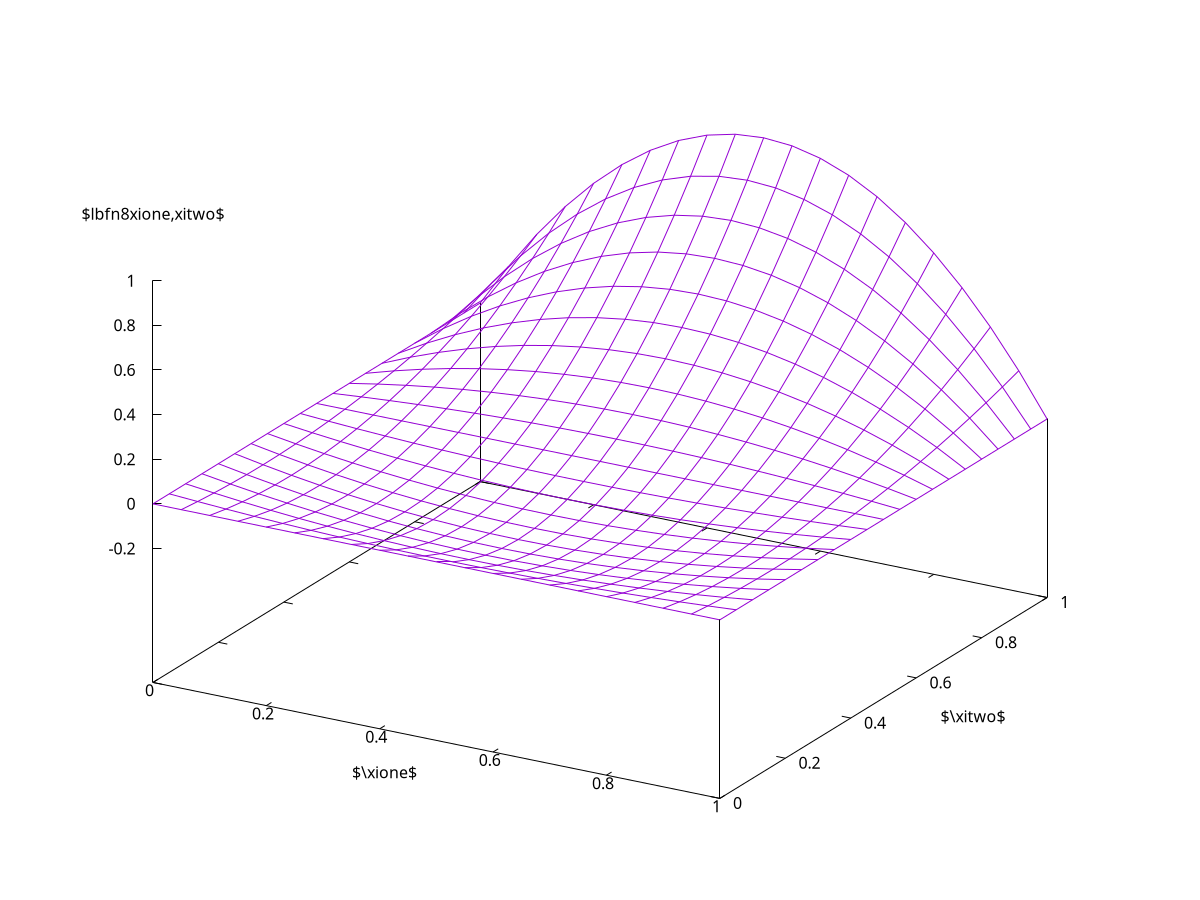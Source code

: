 #set title "Biquadratic Lagrange basis functions"
set nokey
set samples 21
set isosample 21
set xlabel "$\\xione$"
set ylabel "$\\xitwo$"
set label 8 "$\\lbfn{8}{\\xione,\\xitwo}$" at 0.00, 0.00, 1.30 centre
#set xtics  0.00,0.25,1
#set ytics -0.25,0.25,1
phi1(z)=2.0*(z-0.5)*(z-1.0)
phi2(z)=4.0*z*(1.0-z)
phi3(z)=2.0*z*(z-0.5)
psi8(x,y)=phi2(x)*phi3(y)
set xrange [0:1]
set yrange [0:1]
set zrange [-0.2:1]
splot psi8(x,y)

 
